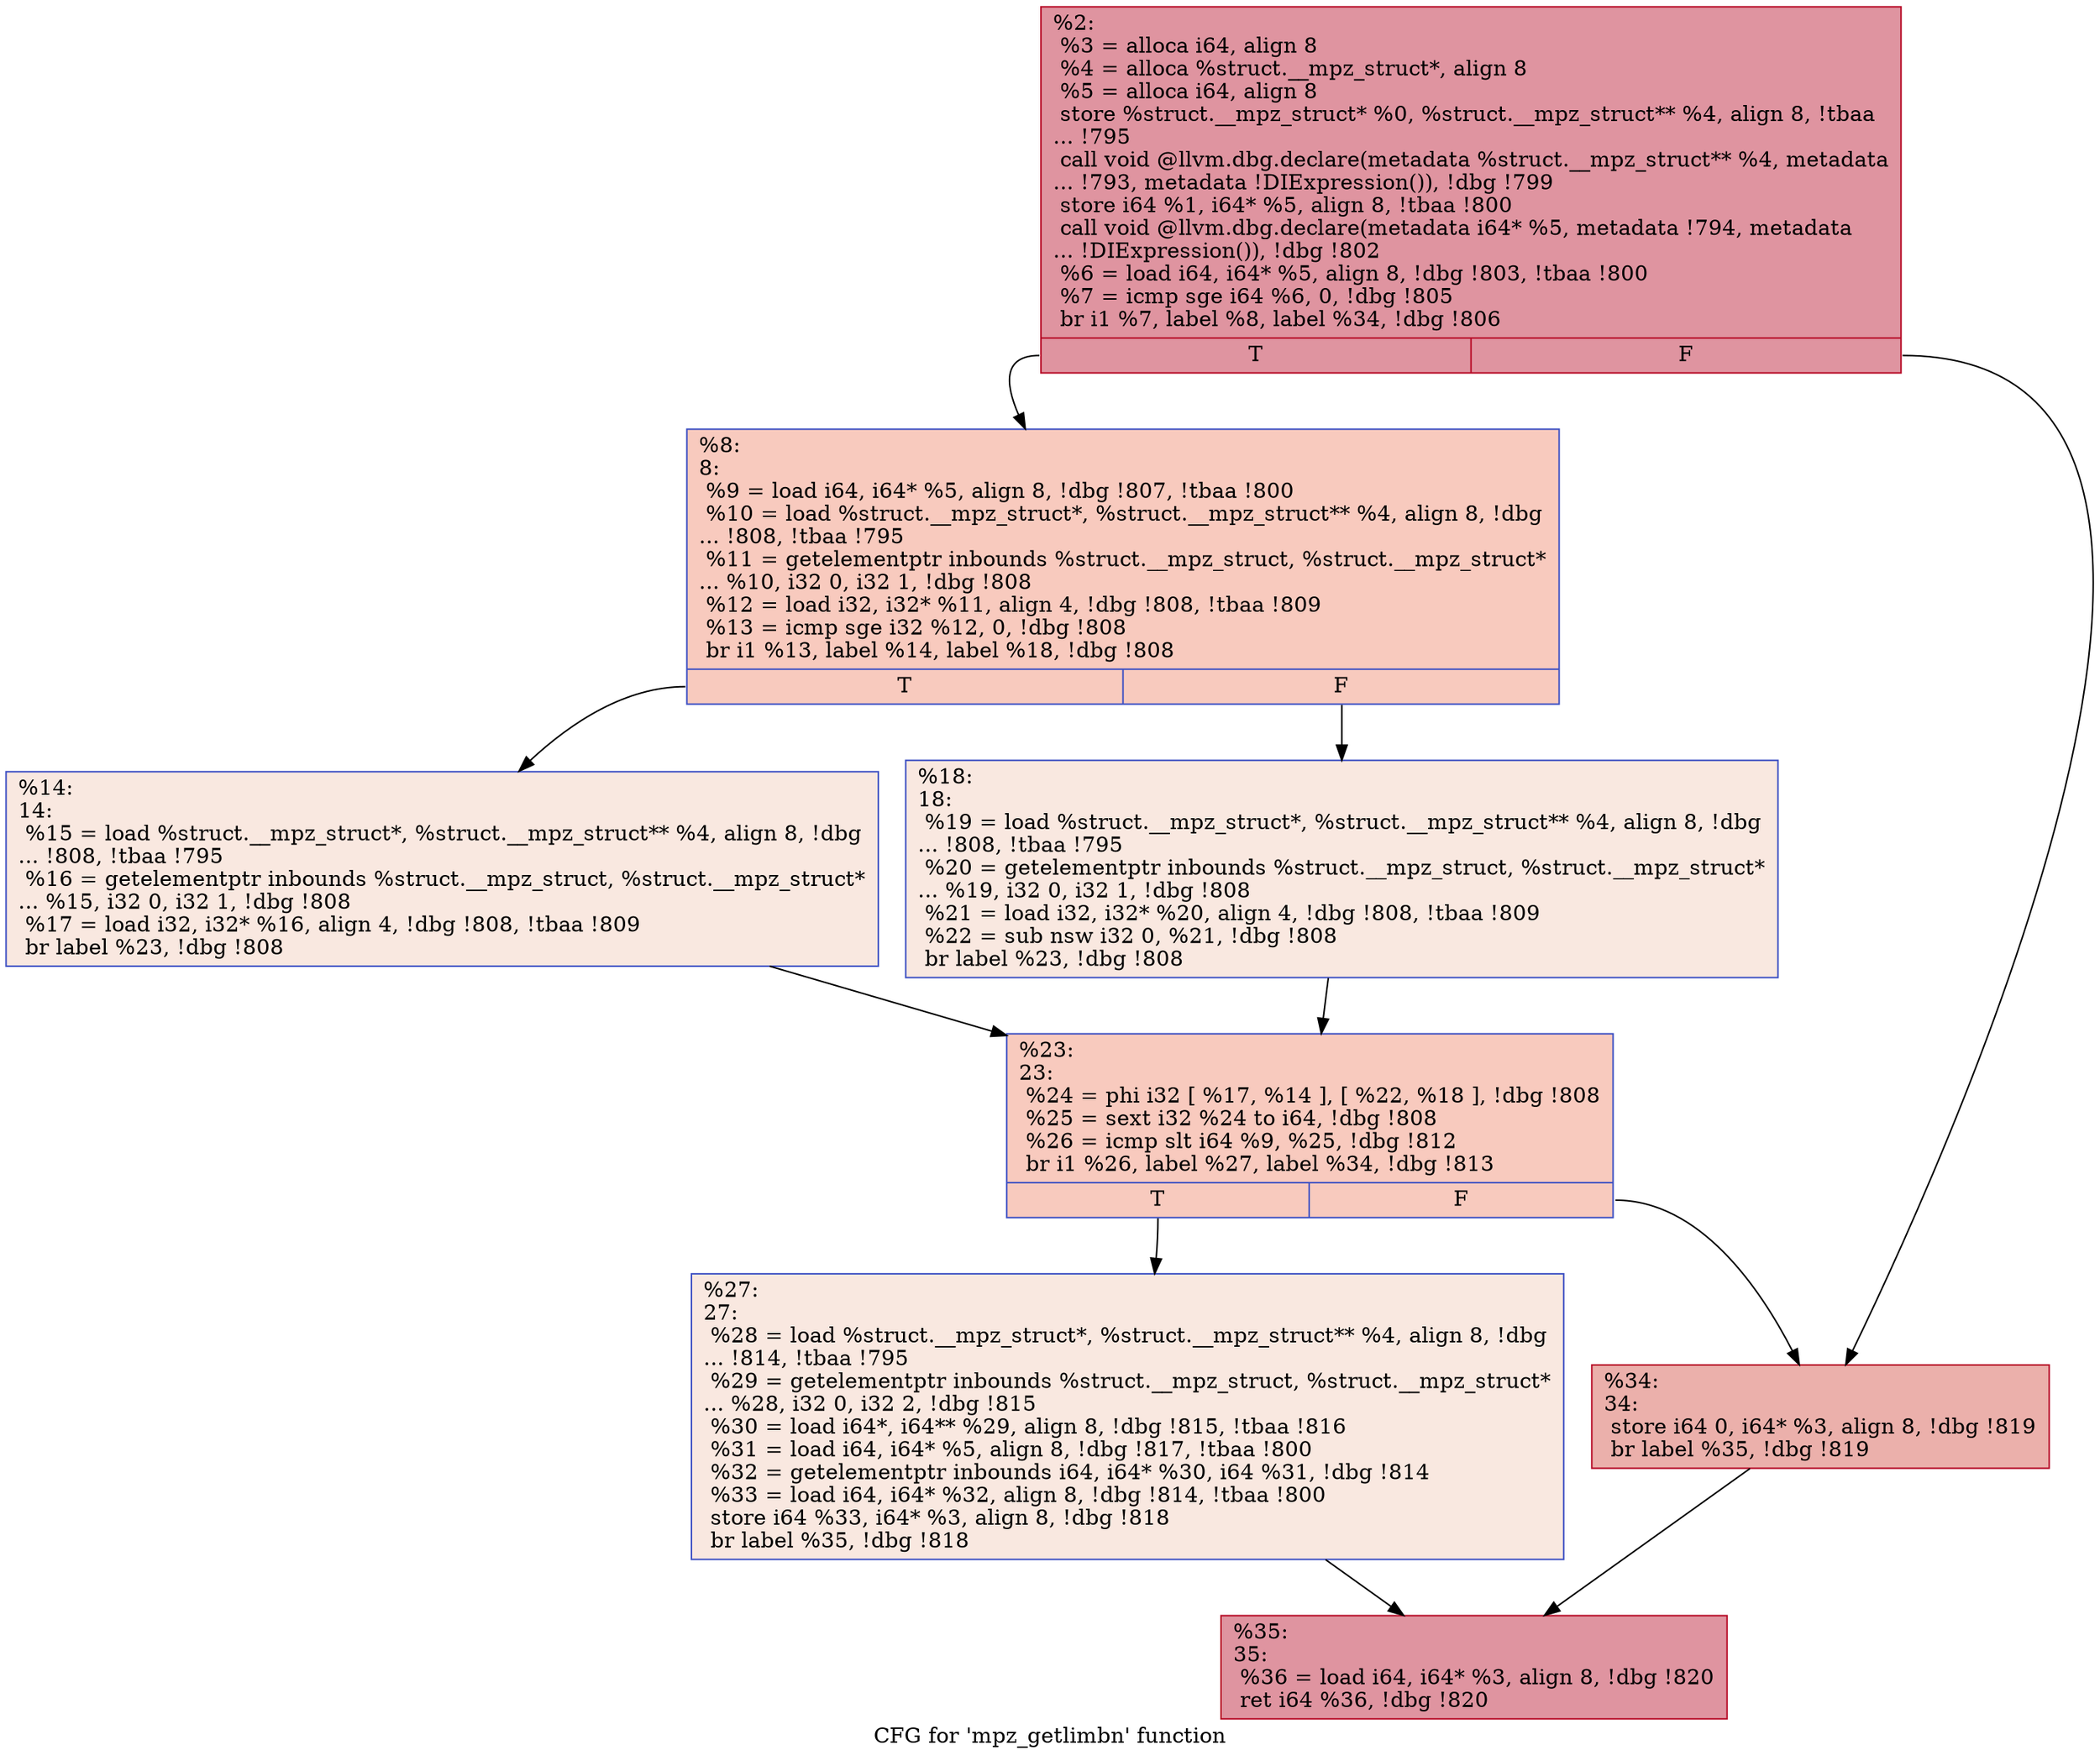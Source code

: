 digraph "CFG for 'mpz_getlimbn' function" {
	label="CFG for 'mpz_getlimbn' function";

	Node0x26581d0 [shape=record,color="#b70d28ff", style=filled, fillcolor="#b70d2870",label="{%2:\l  %3 = alloca i64, align 8\l  %4 = alloca %struct.__mpz_struct*, align 8\l  %5 = alloca i64, align 8\l  store %struct.__mpz_struct* %0, %struct.__mpz_struct** %4, align 8, !tbaa\l... !795\l  call void @llvm.dbg.declare(metadata %struct.__mpz_struct** %4, metadata\l... !793, metadata !DIExpression()), !dbg !799\l  store i64 %1, i64* %5, align 8, !tbaa !800\l  call void @llvm.dbg.declare(metadata i64* %5, metadata !794, metadata\l... !DIExpression()), !dbg !802\l  %6 = load i64, i64* %5, align 8, !dbg !803, !tbaa !800\l  %7 = icmp sge i64 %6, 0, !dbg !805\l  br i1 %7, label %8, label %34, !dbg !806\l|{<s0>T|<s1>F}}"];
	Node0x26581d0:s0 -> Node0x2658220;
	Node0x26581d0:s1 -> Node0x26583b0;
	Node0x2658220 [shape=record,color="#3d50c3ff", style=filled, fillcolor="#ef886b70",label="{%8:\l8:                                                \l  %9 = load i64, i64* %5, align 8, !dbg !807, !tbaa !800\l  %10 = load %struct.__mpz_struct*, %struct.__mpz_struct** %4, align 8, !dbg\l... !808, !tbaa !795\l  %11 = getelementptr inbounds %struct.__mpz_struct, %struct.__mpz_struct*\l... %10, i32 0, i32 1, !dbg !808\l  %12 = load i32, i32* %11, align 4, !dbg !808, !tbaa !809\l  %13 = icmp sge i32 %12, 0, !dbg !808\l  br i1 %13, label %14, label %18, !dbg !808\l|{<s0>T|<s1>F}}"];
	Node0x2658220:s0 -> Node0x2658270;
	Node0x2658220:s1 -> Node0x26582c0;
	Node0x2658270 [shape=record,color="#3d50c3ff", style=filled, fillcolor="#f1ccb870",label="{%14:\l14:                                               \l  %15 = load %struct.__mpz_struct*, %struct.__mpz_struct** %4, align 8, !dbg\l... !808, !tbaa !795\l  %16 = getelementptr inbounds %struct.__mpz_struct, %struct.__mpz_struct*\l... %15, i32 0, i32 1, !dbg !808\l  %17 = load i32, i32* %16, align 4, !dbg !808, !tbaa !809\l  br label %23, !dbg !808\l}"];
	Node0x2658270 -> Node0x2658310;
	Node0x26582c0 [shape=record,color="#3d50c3ff", style=filled, fillcolor="#f1ccb870",label="{%18:\l18:                                               \l  %19 = load %struct.__mpz_struct*, %struct.__mpz_struct** %4, align 8, !dbg\l... !808, !tbaa !795\l  %20 = getelementptr inbounds %struct.__mpz_struct, %struct.__mpz_struct*\l... %19, i32 0, i32 1, !dbg !808\l  %21 = load i32, i32* %20, align 4, !dbg !808, !tbaa !809\l  %22 = sub nsw i32 0, %21, !dbg !808\l  br label %23, !dbg !808\l}"];
	Node0x26582c0 -> Node0x2658310;
	Node0x2658310 [shape=record,color="#3d50c3ff", style=filled, fillcolor="#ef886b70",label="{%23:\l23:                                               \l  %24 = phi i32 [ %17, %14 ], [ %22, %18 ], !dbg !808\l  %25 = sext i32 %24 to i64, !dbg !808\l  %26 = icmp slt i64 %9, %25, !dbg !812\l  br i1 %26, label %27, label %34, !dbg !813\l|{<s0>T|<s1>F}}"];
	Node0x2658310:s0 -> Node0x2658360;
	Node0x2658310:s1 -> Node0x26583b0;
	Node0x2658360 [shape=record,color="#3d50c3ff", style=filled, fillcolor="#f1ccb870",label="{%27:\l27:                                               \l  %28 = load %struct.__mpz_struct*, %struct.__mpz_struct** %4, align 8, !dbg\l... !814, !tbaa !795\l  %29 = getelementptr inbounds %struct.__mpz_struct, %struct.__mpz_struct*\l... %28, i32 0, i32 2, !dbg !815\l  %30 = load i64*, i64** %29, align 8, !dbg !815, !tbaa !816\l  %31 = load i64, i64* %5, align 8, !dbg !817, !tbaa !800\l  %32 = getelementptr inbounds i64, i64* %30, i64 %31, !dbg !814\l  %33 = load i64, i64* %32, align 8, !dbg !814, !tbaa !800\l  store i64 %33, i64* %3, align 8, !dbg !818\l  br label %35, !dbg !818\l}"];
	Node0x2658360 -> Node0x2658400;
	Node0x26583b0 [shape=record,color="#b70d28ff", style=filled, fillcolor="#d24b4070",label="{%34:\l34:                                               \l  store i64 0, i64* %3, align 8, !dbg !819\l  br label %35, !dbg !819\l}"];
	Node0x26583b0 -> Node0x2658400;
	Node0x2658400 [shape=record,color="#b70d28ff", style=filled, fillcolor="#b70d2870",label="{%35:\l35:                                               \l  %36 = load i64, i64* %3, align 8, !dbg !820\l  ret i64 %36, !dbg !820\l}"];
}
